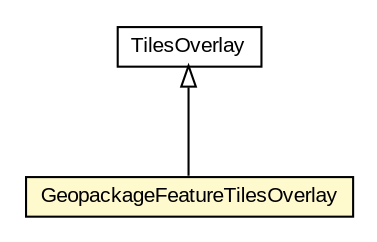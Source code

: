 #!/usr/local/bin/dot
#
# Class diagram 
# Generated by UMLGraph version R5_6-24-gf6e263 (http://www.umlgraph.org/)
#

digraph G {
	edge [fontname="arial",fontsize=10,labelfontname="arial",labelfontsize=10];
	node [fontname="arial",fontsize=10,shape=plaintext];
	nodesep=0.25;
	ranksep=0.5;
	// org.osmdroid.views.overlay.TilesOverlay
	c94434 [label=<<table title="org.osmdroid.views.overlay.TilesOverlay" border="0" cellborder="1" cellspacing="0" cellpadding="2" port="p" href="../../../views/overlay/TilesOverlay.html">
		<tr><td><table border="0" cellspacing="0" cellpadding="1">
<tr><td align="center" balign="center"> TilesOverlay </td></tr>
		</table></td></tr>
		</table>>, URL="../../../views/overlay/TilesOverlay.html", fontname="arial", fontcolor="black", fontsize=10.0];
	// org.osmdroid.gpkg.tiles.feature.GeopackageFeatureTilesOverlay
	c94485 [label=<<table title="org.osmdroid.gpkg.tiles.feature.GeopackageFeatureTilesOverlay" border="0" cellborder="1" cellspacing="0" cellpadding="2" port="p" bgcolor="lemonChiffon" href="./GeopackageFeatureTilesOverlay.html">
		<tr><td><table border="0" cellspacing="0" cellpadding="1">
<tr><td align="center" balign="center"> GeopackageFeatureTilesOverlay </td></tr>
		</table></td></tr>
		</table>>, URL="./GeopackageFeatureTilesOverlay.html", fontname="arial", fontcolor="black", fontsize=10.0];
	//org.osmdroid.gpkg.tiles.feature.GeopackageFeatureTilesOverlay extends org.osmdroid.views.overlay.TilesOverlay
	c94434:p -> c94485:p [dir=back,arrowtail=empty];
}

